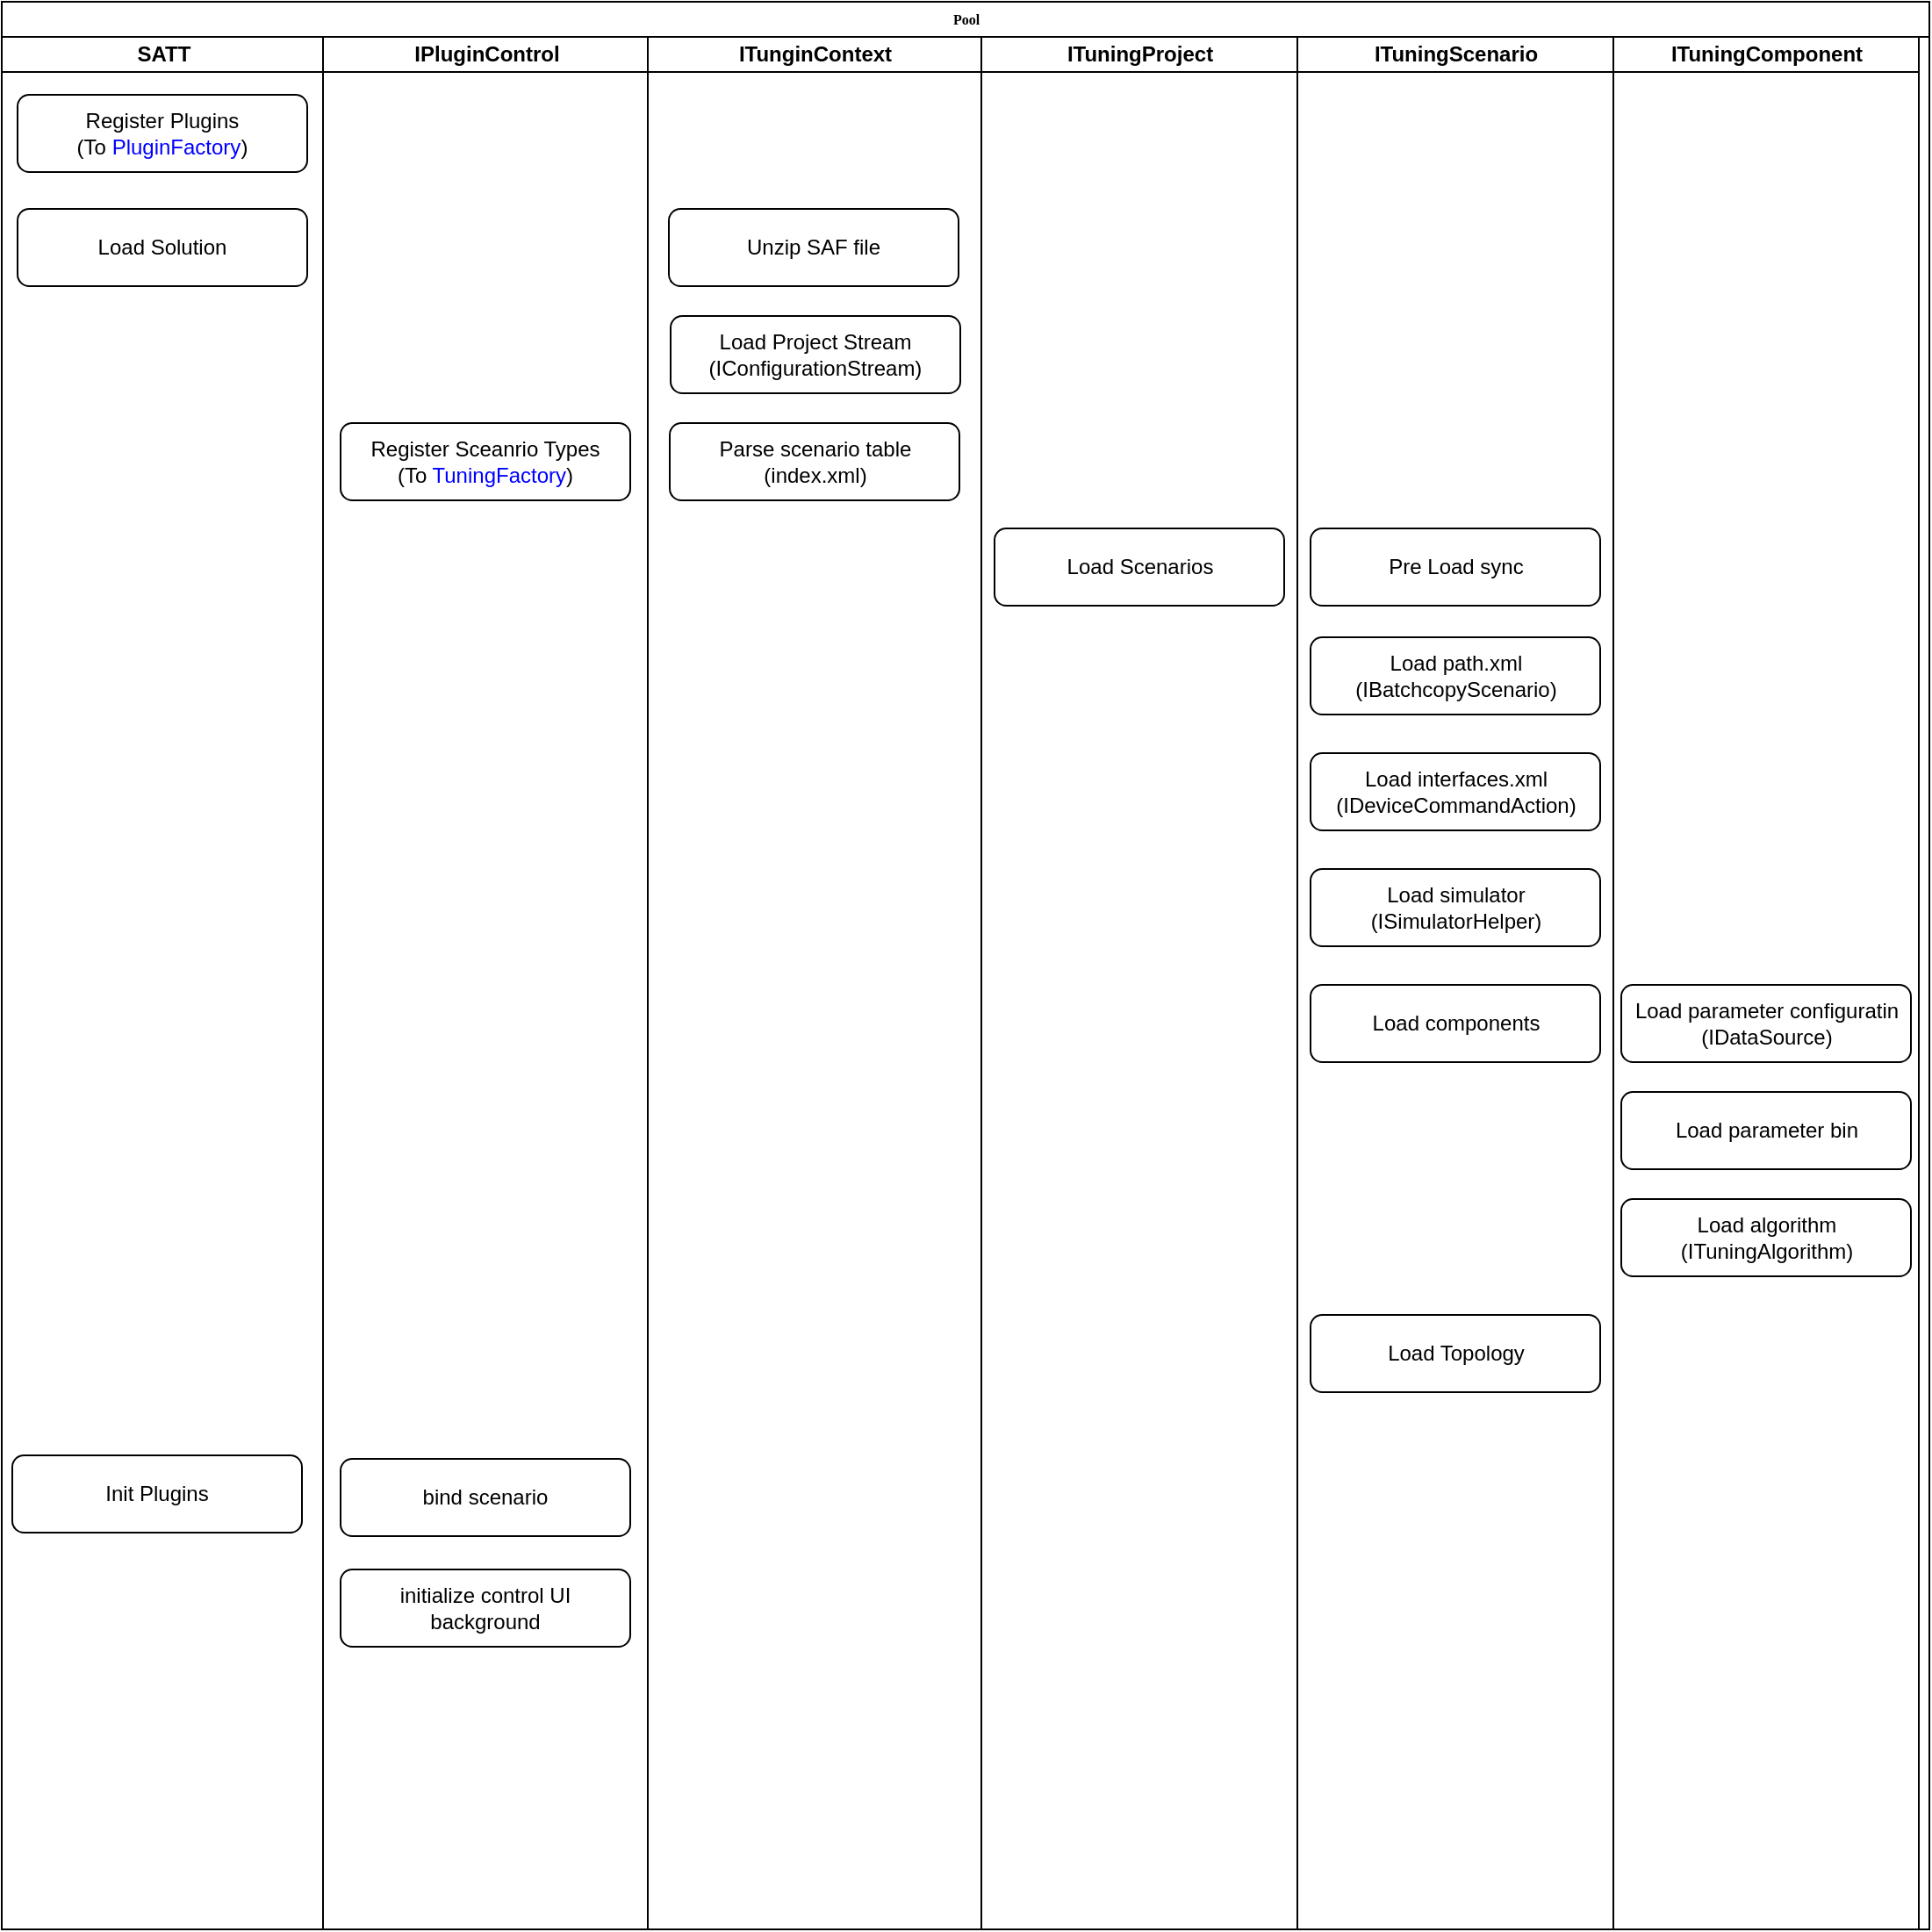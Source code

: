 <mxfile version="18.0.3" type="github">
  <diagram name="Page-1" id="74e2e168-ea6b-b213-b513-2b3c1d86103e">
    <mxGraphModel dx="1422" dy="772" grid="0" gridSize="10" guides="1" tooltips="1" connect="1" arrows="1" fold="1" page="1" pageScale="1" pageWidth="1100" pageHeight="850" background="none" math="0" shadow="0">
      <root>
        <mxCell id="0" />
        <mxCell id="1" parent="0" />
        <mxCell id="77e6c97f196da883-1" value="Pool" style="swimlane;html=1;childLayout=stackLayout;startSize=20;rounded=0;shadow=0;labelBackgroundColor=none;strokeWidth=1;fontFamily=Verdana;fontSize=8;align=center;" parent="1" vertex="1">
          <mxGeometry y="20" width="1098" height="1098" as="geometry" />
        </mxCell>
        <mxCell id="77e6c97f196da883-2" value="SATT" style="swimlane;html=1;startSize=20;" parent="77e6c97f196da883-1" vertex="1">
          <mxGeometry y="20" width="183" height="1078" as="geometry" />
        </mxCell>
        <mxCell id="QMPjAonT9QGGnefhxJ4X-1" value="Register Plugins&lt;br&gt;(To &lt;font color=&quot;#0000ff&quot;&gt;PluginFactory&lt;/font&gt;)" style="rounded=1;whiteSpace=wrap;html=1;" vertex="1" parent="77e6c97f196da883-2">
          <mxGeometry x="9" y="33" width="165" height="44" as="geometry" />
        </mxCell>
        <mxCell id="QMPjAonT9QGGnefhxJ4X-2" value="Load Solution" style="rounded=1;whiteSpace=wrap;html=1;" vertex="1" parent="77e6c97f196da883-2">
          <mxGeometry x="9" y="98" width="165" height="44" as="geometry" />
        </mxCell>
        <mxCell id="QMPjAonT9QGGnefhxJ4X-18" value="Init Plugins" style="rounded=1;whiteSpace=wrap;html=1;" vertex="1" parent="77e6c97f196da883-2">
          <mxGeometry x="6" y="808" width="165" height="44" as="geometry" />
        </mxCell>
        <mxCell id="77e6c97f196da883-3" value="IPluginControl" style="swimlane;html=1;startSize=20;" parent="77e6c97f196da883-1" vertex="1">
          <mxGeometry x="183" y="20" width="185" height="1078" as="geometry" />
        </mxCell>
        <mxCell id="QMPjAonT9QGGnefhxJ4X-6" value="Register Sceanrio Types&lt;br&gt;(To &lt;font color=&quot;#0000ff&quot;&gt;TuningFactory&lt;/font&gt;)" style="rounded=1;whiteSpace=wrap;html=1;" vertex="1" parent="77e6c97f196da883-3">
          <mxGeometry x="10" y="220" width="165" height="44" as="geometry" />
        </mxCell>
        <mxCell id="QMPjAonT9QGGnefhxJ4X-19" value="bind scenario" style="rounded=1;whiteSpace=wrap;html=1;" vertex="1" parent="77e6c97f196da883-3">
          <mxGeometry x="10" y="810" width="165" height="44" as="geometry" />
        </mxCell>
        <mxCell id="QMPjAonT9QGGnefhxJ4X-20" value="initialize control UI background" style="rounded=1;whiteSpace=wrap;html=1;" vertex="1" parent="77e6c97f196da883-3">
          <mxGeometry x="10" y="873" width="165" height="44" as="geometry" />
        </mxCell>
        <mxCell id="77e6c97f196da883-4" value="ITunginContext" style="swimlane;html=1;startSize=20;" parent="77e6c97f196da883-1" vertex="1">
          <mxGeometry x="368" y="20" width="190" height="1078" as="geometry" />
        </mxCell>
        <mxCell id="QMPjAonT9QGGnefhxJ4X-3" value="Unzip SAF file" style="rounded=1;whiteSpace=wrap;html=1;" vertex="1" parent="77e6c97f196da883-4">
          <mxGeometry x="12" y="98" width="165" height="44" as="geometry" />
        </mxCell>
        <mxCell id="QMPjAonT9QGGnefhxJ4X-4" value="Load Project Stream&lt;br&gt;(IConfigurationStream)" style="rounded=1;whiteSpace=wrap;html=1;" vertex="1" parent="77e6c97f196da883-4">
          <mxGeometry x="13" y="159" width="165" height="44" as="geometry" />
        </mxCell>
        <mxCell id="QMPjAonT9QGGnefhxJ4X-5" value="Parse scenario table&lt;br&gt;(index.xml)" style="rounded=1;whiteSpace=wrap;html=1;" vertex="1" parent="77e6c97f196da883-4">
          <mxGeometry x="12.5" y="220" width="165" height="44" as="geometry" />
        </mxCell>
        <mxCell id="77e6c97f196da883-5" value="ITuningProject" style="swimlane;html=1;startSize=20;" parent="77e6c97f196da883-1" vertex="1">
          <mxGeometry x="558" y="20" width="180" height="1078" as="geometry" />
        </mxCell>
        <mxCell id="QMPjAonT9QGGnefhxJ4X-8" value="Load Scenarios" style="rounded=1;whiteSpace=wrap;html=1;" vertex="1" parent="77e6c97f196da883-5">
          <mxGeometry x="7.5" y="280" width="165" height="44" as="geometry" />
        </mxCell>
        <mxCell id="77e6c97f196da883-6" value="ITuningScenario" style="swimlane;html=1;startSize=20;" parent="77e6c97f196da883-1" vertex="1">
          <mxGeometry x="738" y="20" width="180" height="1078" as="geometry" />
        </mxCell>
        <mxCell id="QMPjAonT9QGGnefhxJ4X-9" value="Pre Load sync" style="rounded=1;whiteSpace=wrap;html=1;" vertex="1" parent="77e6c97f196da883-6">
          <mxGeometry x="7.5" y="280" width="165" height="44" as="geometry" />
        </mxCell>
        <mxCell id="QMPjAonT9QGGnefhxJ4X-10" value="Load path.xml&lt;br&gt;(IBatchcopyScenario)" style="rounded=1;whiteSpace=wrap;html=1;" vertex="1" parent="77e6c97f196da883-6">
          <mxGeometry x="7.5" y="342" width="165" height="44" as="geometry" />
        </mxCell>
        <mxCell id="QMPjAonT9QGGnefhxJ4X-11" value="Load interfaces.xml&lt;br&gt;(IDeviceCommandAction)" style="rounded=1;whiteSpace=wrap;html=1;" vertex="1" parent="77e6c97f196da883-6">
          <mxGeometry x="7.5" y="408" width="165" height="44" as="geometry" />
        </mxCell>
        <mxCell id="QMPjAonT9QGGnefhxJ4X-12" value="Load simulator&lt;br&gt;(ISimulatorHelper)" style="rounded=1;whiteSpace=wrap;html=1;" vertex="1" parent="77e6c97f196da883-6">
          <mxGeometry x="7.5" y="474" width="165" height="44" as="geometry" />
        </mxCell>
        <mxCell id="QMPjAonT9QGGnefhxJ4X-13" value="Load components" style="rounded=1;whiteSpace=wrap;html=1;" vertex="1" parent="77e6c97f196da883-6">
          <mxGeometry x="7.5" y="540" width="165" height="44" as="geometry" />
        </mxCell>
        <mxCell id="QMPjAonT9QGGnefhxJ4X-17" value="Load Topology" style="rounded=1;whiteSpace=wrap;html=1;" vertex="1" parent="77e6c97f196da883-6">
          <mxGeometry x="7.5" y="728" width="165" height="44" as="geometry" />
        </mxCell>
        <mxCell id="77e6c97f196da883-7" value="ITuningComponent" style="swimlane;html=1;startSize=20;" parent="77e6c97f196da883-1" vertex="1">
          <mxGeometry x="918" y="20" width="174" height="1078" as="geometry" />
        </mxCell>
        <mxCell id="QMPjAonT9QGGnefhxJ4X-14" value="Load parameter configuratin&lt;br&gt;(IDataSource)" style="rounded=1;whiteSpace=wrap;html=1;" vertex="1" parent="77e6c97f196da883-7">
          <mxGeometry x="4.5" y="540" width="165" height="44" as="geometry" />
        </mxCell>
        <mxCell id="QMPjAonT9QGGnefhxJ4X-15" value="Load parameter bin" style="rounded=1;whiteSpace=wrap;html=1;" vertex="1" parent="77e6c97f196da883-7">
          <mxGeometry x="4.5" y="601" width="165" height="44" as="geometry" />
        </mxCell>
        <mxCell id="QMPjAonT9QGGnefhxJ4X-16" value="Load algorithm&lt;br&gt;(ITuningAlgorithm)" style="rounded=1;whiteSpace=wrap;html=1;" vertex="1" parent="77e6c97f196da883-7">
          <mxGeometry x="4.5" y="662" width="165" height="44" as="geometry" />
        </mxCell>
      </root>
    </mxGraphModel>
  </diagram>
</mxfile>
